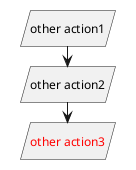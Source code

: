 {
  "sha1": "6142uyef6olq2dghlaimgdz2qw3n3hh",
  "insertion": {
    "when": "2024-05-30T20:48:20.846Z",
    "url": "https://github.com/plantuml/plantuml/issues/1538",
    "user": "plantuml@gmail.com"
  }
}
@startuml
<style>
.color {
  FontColor red
}
</style>


<<save>>:other action1;
:other action2; <<save>>
:other action3; <<save>> <<color>>

@enduml
